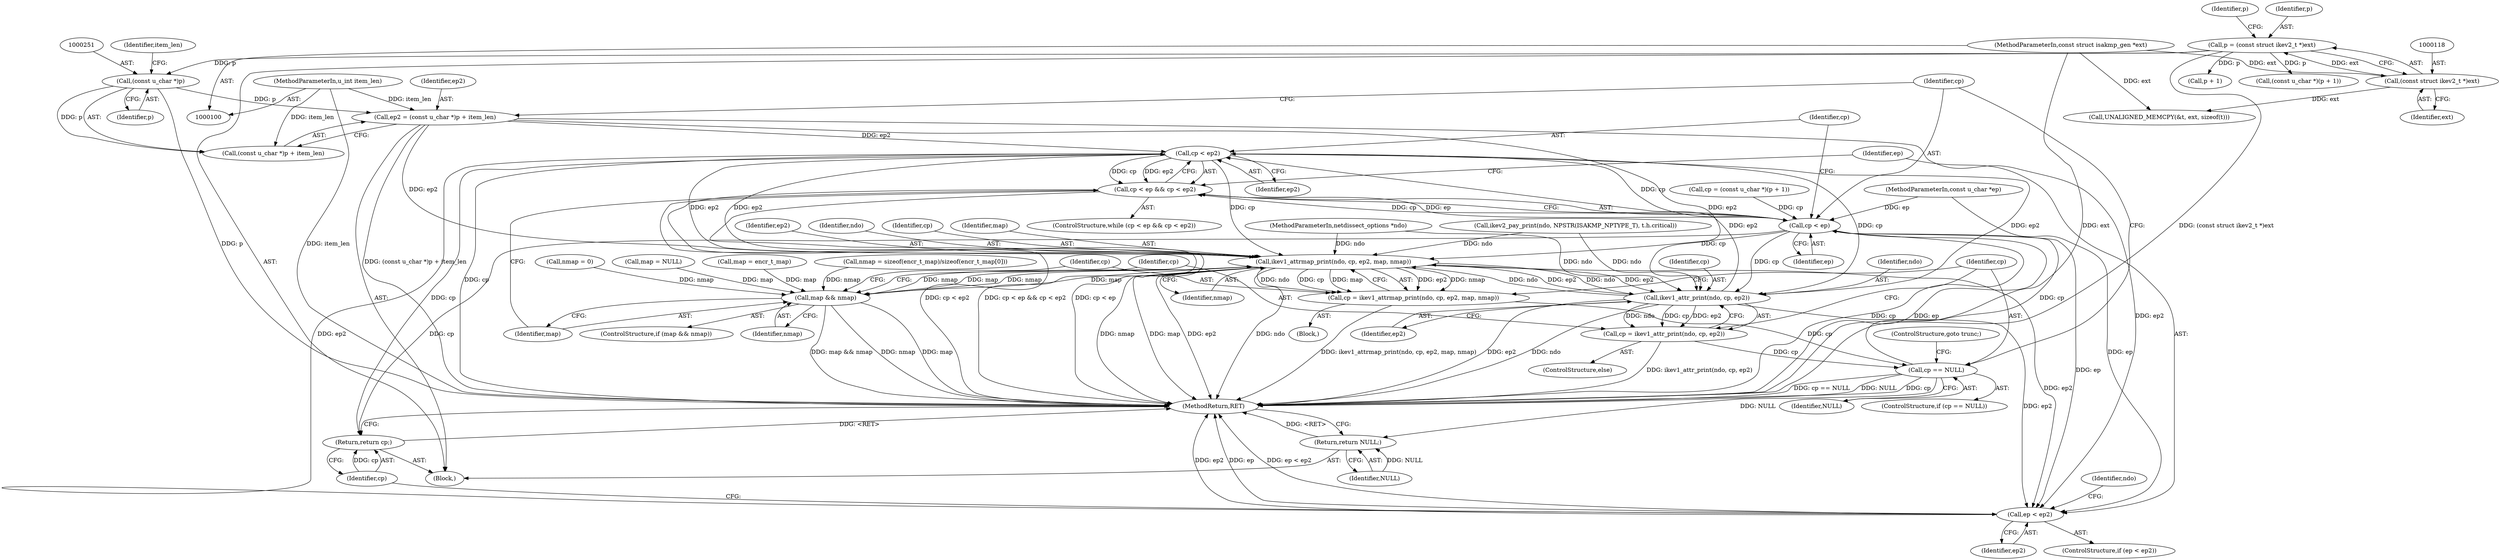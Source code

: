 digraph "0_tcpdump_e0a5a02b0fc1900a69d6c37ed0aab36fb8494e6d_3@integer" {
"1000247" [label="(Call,ep2 = (const u_char *)p + item_len)"];
"1000250" [label="(Call,(const u_char *)p)"];
"1000115" [label="(Call,p = (const struct ikev2_t *)ext)"];
"1000117" [label="(Call,(const struct ikev2_t *)ext)"];
"1000103" [label="(MethodParameterIn,const struct isakmp_gen *ext)"];
"1000104" [label="(MethodParameterIn,u_int item_len)"];
"1000259" [label="(Call,cp < ep2)"];
"1000255" [label="(Call,cp < ep && cp < ep2)"];
"1000270" [label="(Call,ikev1_attrmap_print(ndo, cp, ep2, map, nmap))"];
"1000264" [label="(Call,map && nmap)"];
"1000268" [label="(Call,cp = ikev1_attrmap_print(ndo, cp, ep2, map, nmap))"];
"1000284" [label="(Call,cp == NULL)"];
"1000256" [label="(Call,cp < ep)"];
"1000279" [label="(Call,ikev1_attr_print(ndo, cp, ep2))"];
"1000277" [label="(Call,cp = ikev1_attr_print(ndo, cp, ep2))"];
"1000289" [label="(Call,ep < ep2)"];
"1000296" [label="(Return,return cp;)"];
"1000306" [label="(Return,return NULL;)"];
"1000285" [label="(Identifier,cp)"];
"1000278" [label="(Identifier,cp)"];
"1000279" [label="(Call,ikev1_attr_print(ndo, cp, ep2))"];
"1000242" [label="(Call,(const u_char *)(p + 1))"];
"1000307" [label="(Identifier,NULL)"];
"1000250" [label="(Call,(const u_char *)p)"];
"1000287" [label="(ControlStructure,goto trunc;)"];
"1000247" [label="(Call,ep2 = (const u_char *)p + item_len)"];
"1000258" [label="(Identifier,ep)"];
"1000122" [label="(Identifier,p)"];
"1000267" [label="(Block,)"];
"1000281" [label="(Identifier,cp)"];
"1000257" [label="(Identifier,cp)"];
"1000273" [label="(Identifier,ep2)"];
"1000294" [label="(Identifier,ndo)"];
"1000252" [label="(Identifier,p)"];
"1000256" [label="(Call,cp < ep)"];
"1000270" [label="(Call,ikev1_attrmap_print(ndo, cp, ep2, map, nmap))"];
"1000291" [label="(Identifier,ep2)"];
"1000297" [label="(Identifier,cp)"];
"1000249" [label="(Call,(const u_char *)p + item_len)"];
"1000284" [label="(Call,cp == NULL)"];
"1000104" [label="(MethodParameterIn,u_int item_len)"];
"1000248" [label="(Identifier,ep2)"];
"1000117" [label="(Call,(const struct ikev2_t *)ext)"];
"1000277" [label="(Call,cp = ikev1_attr_print(ndo, cp, ep2))"];
"1000286" [label="(Identifier,NULL)"];
"1000161" [label="(Call,map = encr_t_map)"];
"1000164" [label="(Call,nmap = sizeof(encr_t_map)/sizeof(encr_t_map[0]))"];
"1000119" [label="(Identifier,ext)"];
"1000290" [label="(Identifier,ep)"];
"1000271" [label="(Identifier,ndo)"];
"1000101" [label="(MethodParameterIn,netdissect_options *ndo)"];
"1000308" [label="(MethodReturn,RET)"];
"1000289" [label="(Call,ep < ep2)"];
"1000147" [label="(Call,nmap = 0)"];
"1000264" [label="(Call,map && nmap)"];
"1000129" [label="(Call,ikev2_pay_print(ndo, NPSTR(ISAKMP_NPTYPE_T), t.h.critical))"];
"1000240" [label="(Call,cp = (const u_char *)(p + 1))"];
"1000266" [label="(Identifier,nmap)"];
"1000265" [label="(Identifier,map)"];
"1000255" [label="(Call,cp < ep && cp < ep2)"];
"1000103" [label="(MethodParameterIn,const struct isakmp_gen *ext)"];
"1000106" [label="(Block,)"];
"1000275" [label="(Identifier,nmap)"];
"1000282" [label="(Identifier,ep2)"];
"1000116" [label="(Identifier,p)"];
"1000244" [label="(Call,p + 1)"];
"1000253" [label="(Identifier,item_len)"];
"1000269" [label="(Identifier,cp)"];
"1000115" [label="(Call,p = (const struct ikev2_t *)ext)"];
"1000268" [label="(Call,cp = ikev1_attrmap_print(ndo, cp, ep2, map, nmap))"];
"1000272" [label="(Identifier,cp)"];
"1000263" [label="(ControlStructure,if (map && nmap))"];
"1000283" [label="(ControlStructure,if (cp == NULL))"];
"1000274" [label="(Identifier,map)"];
"1000306" [label="(Return,return NULL;)"];
"1000280" [label="(Identifier,ndo)"];
"1000261" [label="(Identifier,ep2)"];
"1000260" [label="(Identifier,cp)"];
"1000276" [label="(ControlStructure,else)"];
"1000288" [label="(ControlStructure,if (ep < ep2))"];
"1000105" [label="(MethodParameterIn,const u_char *ep)"];
"1000259" [label="(Call,cp < ep2)"];
"1000123" [label="(Call,UNALIGNED_MEMCPY(&t, ext, sizeof(t)))"];
"1000144" [label="(Call,map = NULL)"];
"1000296" [label="(Return,return cp;)"];
"1000254" [label="(ControlStructure,while (cp < ep && cp < ep2))"];
"1000247" -> "1000106"  [label="AST: "];
"1000247" -> "1000249"  [label="CFG: "];
"1000248" -> "1000247"  [label="AST: "];
"1000249" -> "1000247"  [label="AST: "];
"1000257" -> "1000247"  [label="CFG: "];
"1000247" -> "1000308"  [label="DDG: (const u_char *)p + item_len"];
"1000250" -> "1000247"  [label="DDG: p"];
"1000104" -> "1000247"  [label="DDG: item_len"];
"1000247" -> "1000259"  [label="DDG: ep2"];
"1000247" -> "1000270"  [label="DDG: ep2"];
"1000247" -> "1000279"  [label="DDG: ep2"];
"1000247" -> "1000289"  [label="DDG: ep2"];
"1000250" -> "1000249"  [label="AST: "];
"1000250" -> "1000252"  [label="CFG: "];
"1000251" -> "1000250"  [label="AST: "];
"1000252" -> "1000250"  [label="AST: "];
"1000253" -> "1000250"  [label="CFG: "];
"1000250" -> "1000308"  [label="DDG: p"];
"1000250" -> "1000249"  [label="DDG: p"];
"1000115" -> "1000250"  [label="DDG: p"];
"1000115" -> "1000106"  [label="AST: "];
"1000115" -> "1000117"  [label="CFG: "];
"1000116" -> "1000115"  [label="AST: "];
"1000117" -> "1000115"  [label="AST: "];
"1000122" -> "1000115"  [label="CFG: "];
"1000115" -> "1000308"  [label="DDG: (const struct ikev2_t *)ext"];
"1000117" -> "1000115"  [label="DDG: ext"];
"1000115" -> "1000242"  [label="DDG: p"];
"1000115" -> "1000244"  [label="DDG: p"];
"1000117" -> "1000119"  [label="CFG: "];
"1000118" -> "1000117"  [label="AST: "];
"1000119" -> "1000117"  [label="AST: "];
"1000103" -> "1000117"  [label="DDG: ext"];
"1000117" -> "1000123"  [label="DDG: ext"];
"1000103" -> "1000100"  [label="AST: "];
"1000103" -> "1000308"  [label="DDG: ext"];
"1000103" -> "1000123"  [label="DDG: ext"];
"1000104" -> "1000100"  [label="AST: "];
"1000104" -> "1000308"  [label="DDG: item_len"];
"1000104" -> "1000249"  [label="DDG: item_len"];
"1000259" -> "1000255"  [label="AST: "];
"1000259" -> "1000261"  [label="CFG: "];
"1000260" -> "1000259"  [label="AST: "];
"1000261" -> "1000259"  [label="AST: "];
"1000255" -> "1000259"  [label="CFG: "];
"1000259" -> "1000308"  [label="DDG: cp"];
"1000259" -> "1000255"  [label="DDG: cp"];
"1000259" -> "1000255"  [label="DDG: ep2"];
"1000256" -> "1000259"  [label="DDG: cp"];
"1000279" -> "1000259"  [label="DDG: ep2"];
"1000270" -> "1000259"  [label="DDG: ep2"];
"1000259" -> "1000270"  [label="DDG: cp"];
"1000259" -> "1000270"  [label="DDG: ep2"];
"1000259" -> "1000279"  [label="DDG: cp"];
"1000259" -> "1000279"  [label="DDG: ep2"];
"1000259" -> "1000289"  [label="DDG: ep2"];
"1000259" -> "1000296"  [label="DDG: cp"];
"1000255" -> "1000254"  [label="AST: "];
"1000255" -> "1000256"  [label="CFG: "];
"1000256" -> "1000255"  [label="AST: "];
"1000265" -> "1000255"  [label="CFG: "];
"1000290" -> "1000255"  [label="CFG: "];
"1000255" -> "1000308"  [label="DDG: cp < ep2"];
"1000255" -> "1000308"  [label="DDG: cp < ep && cp < ep2"];
"1000255" -> "1000308"  [label="DDG: cp < ep"];
"1000256" -> "1000255"  [label="DDG: cp"];
"1000256" -> "1000255"  [label="DDG: ep"];
"1000270" -> "1000268"  [label="AST: "];
"1000270" -> "1000275"  [label="CFG: "];
"1000271" -> "1000270"  [label="AST: "];
"1000272" -> "1000270"  [label="AST: "];
"1000273" -> "1000270"  [label="AST: "];
"1000274" -> "1000270"  [label="AST: "];
"1000275" -> "1000270"  [label="AST: "];
"1000268" -> "1000270"  [label="CFG: "];
"1000270" -> "1000308"  [label="DDG: nmap"];
"1000270" -> "1000308"  [label="DDG: map"];
"1000270" -> "1000308"  [label="DDG: ep2"];
"1000270" -> "1000308"  [label="DDG: ndo"];
"1000270" -> "1000264"  [label="DDG: map"];
"1000270" -> "1000264"  [label="DDG: nmap"];
"1000270" -> "1000268"  [label="DDG: ep2"];
"1000270" -> "1000268"  [label="DDG: nmap"];
"1000270" -> "1000268"  [label="DDG: ndo"];
"1000270" -> "1000268"  [label="DDG: cp"];
"1000270" -> "1000268"  [label="DDG: map"];
"1000129" -> "1000270"  [label="DDG: ndo"];
"1000279" -> "1000270"  [label="DDG: ndo"];
"1000279" -> "1000270"  [label="DDG: ep2"];
"1000101" -> "1000270"  [label="DDG: ndo"];
"1000256" -> "1000270"  [label="DDG: cp"];
"1000264" -> "1000270"  [label="DDG: map"];
"1000264" -> "1000270"  [label="DDG: nmap"];
"1000270" -> "1000279"  [label="DDG: ndo"];
"1000270" -> "1000279"  [label="DDG: ep2"];
"1000270" -> "1000289"  [label="DDG: ep2"];
"1000264" -> "1000263"  [label="AST: "];
"1000264" -> "1000265"  [label="CFG: "];
"1000264" -> "1000266"  [label="CFG: "];
"1000265" -> "1000264"  [label="AST: "];
"1000266" -> "1000264"  [label="AST: "];
"1000269" -> "1000264"  [label="CFG: "];
"1000278" -> "1000264"  [label="CFG: "];
"1000264" -> "1000308"  [label="DDG: map"];
"1000264" -> "1000308"  [label="DDG: map && nmap"];
"1000264" -> "1000308"  [label="DDG: nmap"];
"1000144" -> "1000264"  [label="DDG: map"];
"1000161" -> "1000264"  [label="DDG: map"];
"1000147" -> "1000264"  [label="DDG: nmap"];
"1000164" -> "1000264"  [label="DDG: nmap"];
"1000268" -> "1000267"  [label="AST: "];
"1000269" -> "1000268"  [label="AST: "];
"1000285" -> "1000268"  [label="CFG: "];
"1000268" -> "1000308"  [label="DDG: ikev1_attrmap_print(ndo, cp, ep2, map, nmap)"];
"1000268" -> "1000284"  [label="DDG: cp"];
"1000284" -> "1000283"  [label="AST: "];
"1000284" -> "1000286"  [label="CFG: "];
"1000285" -> "1000284"  [label="AST: "];
"1000286" -> "1000284"  [label="AST: "];
"1000257" -> "1000284"  [label="CFG: "];
"1000287" -> "1000284"  [label="CFG: "];
"1000284" -> "1000308"  [label="DDG: NULL"];
"1000284" -> "1000308"  [label="DDG: cp"];
"1000284" -> "1000308"  [label="DDG: cp == NULL"];
"1000284" -> "1000256"  [label="DDG: cp"];
"1000277" -> "1000284"  [label="DDG: cp"];
"1000284" -> "1000306"  [label="DDG: NULL"];
"1000256" -> "1000258"  [label="CFG: "];
"1000257" -> "1000256"  [label="AST: "];
"1000258" -> "1000256"  [label="AST: "];
"1000260" -> "1000256"  [label="CFG: "];
"1000256" -> "1000308"  [label="DDG: ep"];
"1000256" -> "1000308"  [label="DDG: cp"];
"1000240" -> "1000256"  [label="DDG: cp"];
"1000105" -> "1000256"  [label="DDG: ep"];
"1000256" -> "1000279"  [label="DDG: cp"];
"1000256" -> "1000289"  [label="DDG: ep"];
"1000256" -> "1000296"  [label="DDG: cp"];
"1000279" -> "1000277"  [label="AST: "];
"1000279" -> "1000282"  [label="CFG: "];
"1000280" -> "1000279"  [label="AST: "];
"1000281" -> "1000279"  [label="AST: "];
"1000282" -> "1000279"  [label="AST: "];
"1000277" -> "1000279"  [label="CFG: "];
"1000279" -> "1000308"  [label="DDG: ep2"];
"1000279" -> "1000308"  [label="DDG: ndo"];
"1000279" -> "1000277"  [label="DDG: ndo"];
"1000279" -> "1000277"  [label="DDG: cp"];
"1000279" -> "1000277"  [label="DDG: ep2"];
"1000129" -> "1000279"  [label="DDG: ndo"];
"1000101" -> "1000279"  [label="DDG: ndo"];
"1000279" -> "1000289"  [label="DDG: ep2"];
"1000277" -> "1000276"  [label="AST: "];
"1000278" -> "1000277"  [label="AST: "];
"1000285" -> "1000277"  [label="CFG: "];
"1000277" -> "1000308"  [label="DDG: ikev1_attr_print(ndo, cp, ep2)"];
"1000289" -> "1000288"  [label="AST: "];
"1000289" -> "1000291"  [label="CFG: "];
"1000290" -> "1000289"  [label="AST: "];
"1000291" -> "1000289"  [label="AST: "];
"1000294" -> "1000289"  [label="CFG: "];
"1000297" -> "1000289"  [label="CFG: "];
"1000289" -> "1000308"  [label="DDG: ep2"];
"1000289" -> "1000308"  [label="DDG: ep"];
"1000289" -> "1000308"  [label="DDG: ep < ep2"];
"1000105" -> "1000289"  [label="DDG: ep"];
"1000296" -> "1000106"  [label="AST: "];
"1000296" -> "1000297"  [label="CFG: "];
"1000297" -> "1000296"  [label="AST: "];
"1000308" -> "1000296"  [label="CFG: "];
"1000296" -> "1000308"  [label="DDG: <RET>"];
"1000297" -> "1000296"  [label="DDG: cp"];
"1000306" -> "1000106"  [label="AST: "];
"1000306" -> "1000307"  [label="CFG: "];
"1000307" -> "1000306"  [label="AST: "];
"1000308" -> "1000306"  [label="CFG: "];
"1000306" -> "1000308"  [label="DDG: <RET>"];
"1000307" -> "1000306"  [label="DDG: NULL"];
}
